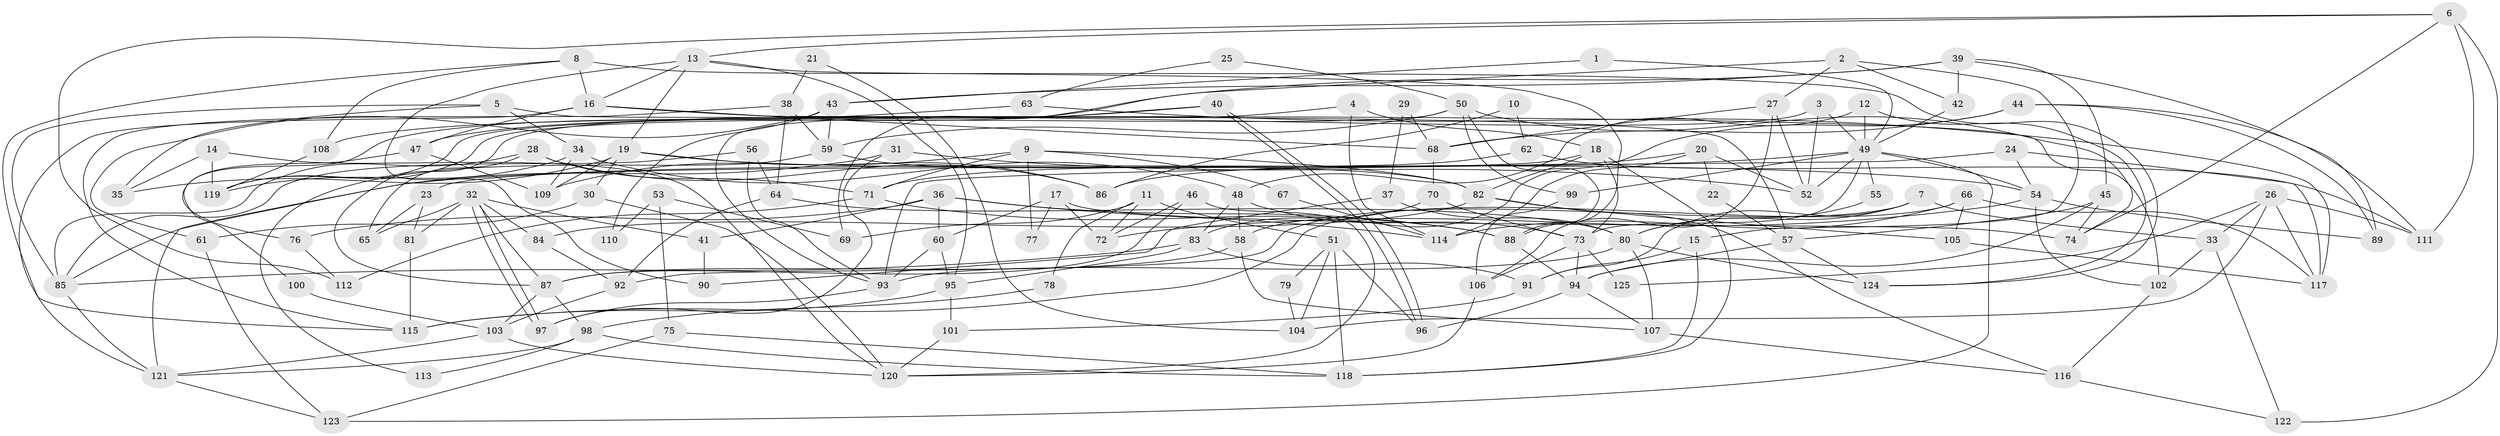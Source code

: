 // coarse degree distribution, {2: 0.16216216216216217, 4: 0.10810810810810811, 3: 0.1891891891891892, 6: 0.05405405405405406, 7: 0.05405405405405406, 5: 0.16216216216216217, 8: 0.05405405405405406, 10: 0.02702702702702703, 13: 0.05405405405405406, 12: 0.05405405405405406, 9: 0.08108108108108109}
// Generated by graph-tools (version 1.1) at 2025/53/03/04/25 21:53:49]
// undirected, 125 vertices, 250 edges
graph export_dot {
graph [start="1"]
  node [color=gray90,style=filled];
  1;
  2;
  3;
  4;
  5;
  6;
  7;
  8;
  9;
  10;
  11;
  12;
  13;
  14;
  15;
  16;
  17;
  18;
  19;
  20;
  21;
  22;
  23;
  24;
  25;
  26;
  27;
  28;
  29;
  30;
  31;
  32;
  33;
  34;
  35;
  36;
  37;
  38;
  39;
  40;
  41;
  42;
  43;
  44;
  45;
  46;
  47;
  48;
  49;
  50;
  51;
  52;
  53;
  54;
  55;
  56;
  57;
  58;
  59;
  60;
  61;
  62;
  63;
  64;
  65;
  66;
  67;
  68;
  69;
  70;
  71;
  72;
  73;
  74;
  75;
  76;
  77;
  78;
  79;
  80;
  81;
  82;
  83;
  84;
  85;
  86;
  87;
  88;
  89;
  90;
  91;
  92;
  93;
  94;
  95;
  96;
  97;
  98;
  99;
  100;
  101;
  102;
  103;
  104;
  105;
  106;
  107;
  108;
  109;
  110;
  111;
  112;
  113;
  114;
  115;
  116;
  117;
  118;
  119;
  120;
  121;
  122;
  123;
  124;
  125;
  1 -- 49;
  1 -- 43;
  2 -- 27;
  2 -- 15;
  2 -- 42;
  2 -- 69;
  3 -- 52;
  3 -- 49;
  3 -- 87;
  4 -- 119;
  4 -- 114;
  4 -- 18;
  5 -- 57;
  5 -- 85;
  5 -- 34;
  5 -- 35;
  6 -- 13;
  6 -- 74;
  6 -- 111;
  6 -- 112;
  6 -- 122;
  7 -- 80;
  7 -- 33;
  7 -- 91;
  7 -- 92;
  8 -- 115;
  8 -- 16;
  8 -- 108;
  8 -- 124;
  9 -- 71;
  9 -- 109;
  9 -- 67;
  9 -- 77;
  9 -- 82;
  10 -- 86;
  10 -- 62;
  11 -- 72;
  11 -- 51;
  11 -- 69;
  11 -- 78;
  12 -- 124;
  12 -- 48;
  12 -- 49;
  13 -- 19;
  13 -- 16;
  13 -- 88;
  13 -- 90;
  13 -- 95;
  14 -- 120;
  14 -- 35;
  14 -- 119;
  15 -- 91;
  15 -- 118;
  16 -- 102;
  16 -- 68;
  16 -- 47;
  16 -- 121;
  17 -- 60;
  17 -- 72;
  17 -- 74;
  17 -- 77;
  18 -- 73;
  18 -- 23;
  18 -- 82;
  18 -- 118;
  19 -- 109;
  19 -- 30;
  19 -- 35;
  19 -- 54;
  19 -- 86;
  20 -- 86;
  20 -- 52;
  20 -- 22;
  20 -- 114;
  21 -- 104;
  21 -- 38;
  22 -- 57;
  23 -- 81;
  23 -- 65;
  24 -- 54;
  24 -- 93;
  24 -- 117;
  25 -- 63;
  25 -- 50;
  26 -- 117;
  26 -- 33;
  26 -- 104;
  26 -- 111;
  26 -- 125;
  27 -- 106;
  27 -- 52;
  27 -- 68;
  28 -- 65;
  28 -- 85;
  28 -- 71;
  28 -- 86;
  29 -- 68;
  29 -- 37;
  30 -- 61;
  30 -- 120;
  31 -- 121;
  31 -- 97;
  31 -- 52;
  32 -- 87;
  32 -- 97;
  32 -- 97;
  32 -- 41;
  32 -- 65;
  32 -- 81;
  32 -- 84;
  33 -- 122;
  33 -- 102;
  34 -- 119;
  34 -- 48;
  34 -- 109;
  36 -- 114;
  36 -- 88;
  36 -- 41;
  36 -- 60;
  36 -- 76;
  37 -- 90;
  37 -- 80;
  38 -- 64;
  38 -- 59;
  38 -- 115;
  39 -- 42;
  39 -- 45;
  39 -- 43;
  39 -- 76;
  39 -- 89;
  40 -- 93;
  40 -- 96;
  40 -- 96;
  40 -- 47;
  41 -- 90;
  42 -- 49;
  43 -- 59;
  43 -- 61;
  43 -- 110;
  44 -- 89;
  44 -- 111;
  44 -- 58;
  44 -- 68;
  45 -- 57;
  45 -- 74;
  45 -- 94;
  46 -- 120;
  46 -- 87;
  46 -- 72;
  47 -- 100;
  47 -- 109;
  48 -- 58;
  48 -- 73;
  48 -- 83;
  49 -- 73;
  49 -- 52;
  49 -- 54;
  49 -- 55;
  49 -- 85;
  49 -- 99;
  49 -- 123;
  50 -- 88;
  50 -- 99;
  50 -- 59;
  50 -- 74;
  50 -- 119;
  51 -- 118;
  51 -- 96;
  51 -- 79;
  51 -- 104;
  53 -- 75;
  53 -- 69;
  53 -- 110;
  54 -- 72;
  54 -- 89;
  54 -- 102;
  55 -- 80;
  56 -- 85;
  56 -- 64;
  56 -- 93;
  57 -- 124;
  57 -- 94;
  58 -- 87;
  58 -- 107;
  59 -- 82;
  59 -- 113;
  60 -- 95;
  60 -- 93;
  61 -- 123;
  62 -- 111;
  62 -- 71;
  63 -- 108;
  63 -- 117;
  64 -- 92;
  64 -- 80;
  66 -- 117;
  66 -- 115;
  66 -- 105;
  66 -- 114;
  67 -- 114;
  68 -- 70;
  70 -- 73;
  70 -- 83;
  71 -- 112;
  71 -- 88;
  73 -- 94;
  73 -- 106;
  73 -- 125;
  75 -- 123;
  75 -- 118;
  76 -- 112;
  78 -- 98;
  79 -- 104;
  80 -- 107;
  80 -- 93;
  80 -- 124;
  81 -- 115;
  82 -- 84;
  82 -- 105;
  82 -- 116;
  83 -- 85;
  83 -- 91;
  83 -- 95;
  84 -- 92;
  85 -- 121;
  87 -- 103;
  87 -- 98;
  88 -- 94;
  91 -- 101;
  92 -- 103;
  93 -- 97;
  94 -- 96;
  94 -- 107;
  95 -- 101;
  95 -- 115;
  98 -- 121;
  98 -- 113;
  98 -- 118;
  99 -- 106;
  100 -- 103;
  101 -- 120;
  102 -- 116;
  103 -- 121;
  103 -- 120;
  105 -- 117;
  106 -- 120;
  107 -- 116;
  108 -- 119;
  116 -- 122;
  121 -- 123;
}
